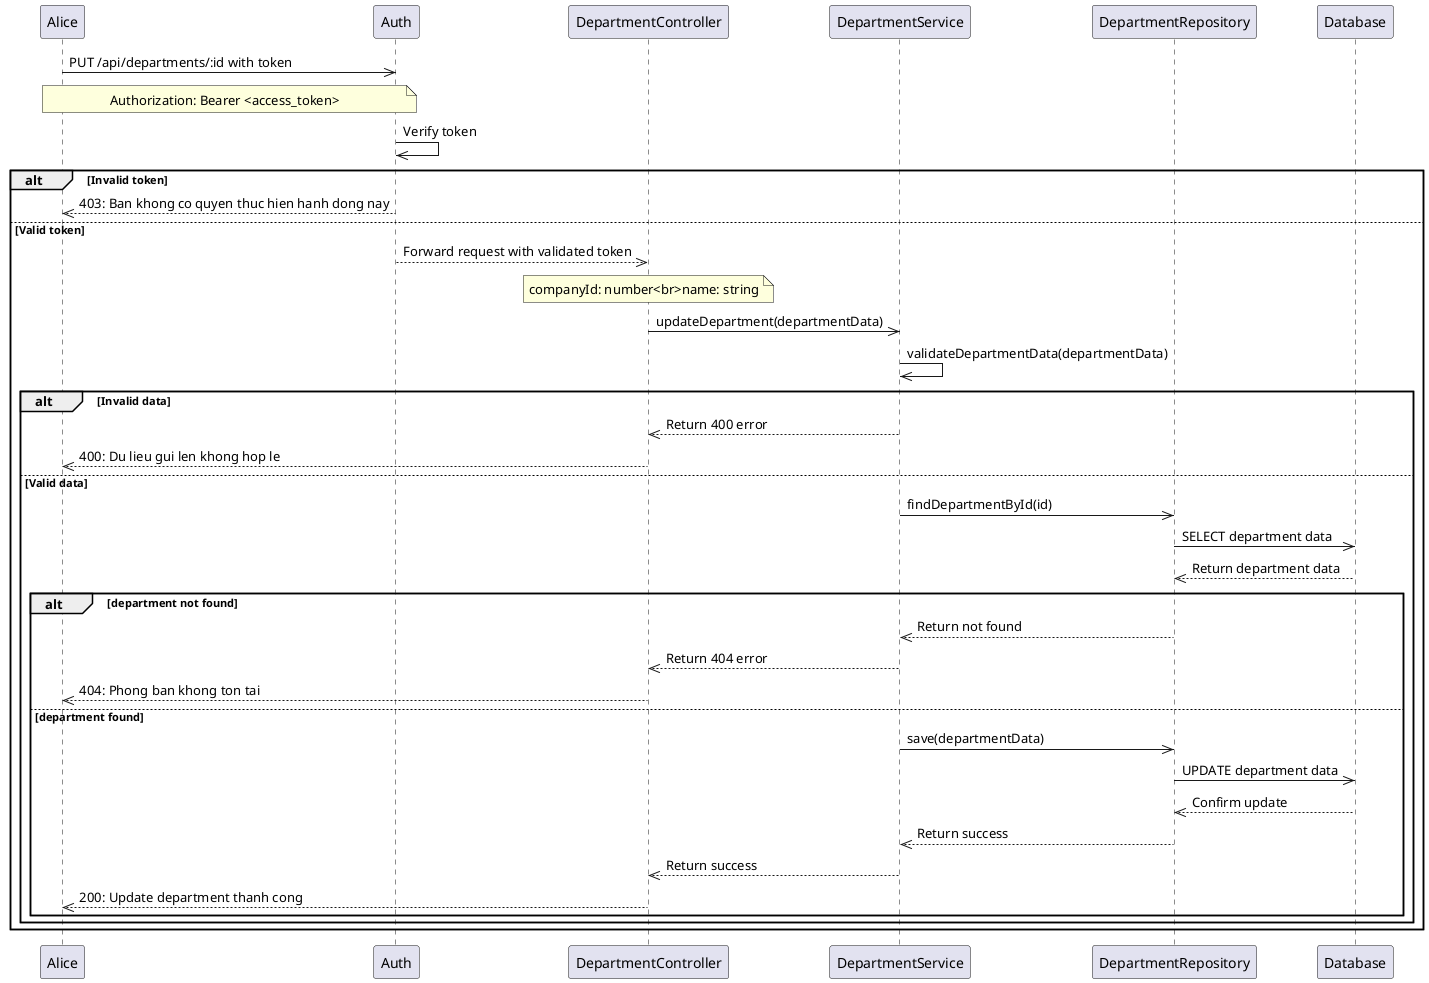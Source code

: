 @startuml
    participant Alice
    participant Auth
    participant DepartmentController
    participant DepartmentService
    participant DepartmentRepository
    participant Database

    Alice->>Auth: PUT /api/departments/:id with token
    Note over Alice,Auth: Authorization: Bearer <access_token>

    Auth->>Auth: Verify token
    alt Invalid token
        Auth-->>Alice: 403: Ban khong co quyen thuc hien hanh dong nay
    else Valid token
        Auth-->>DepartmentController: Forward request with validated token
        Note over DepartmentController: companyId: number<br>name: string

        DepartmentController->>DepartmentService: updateDepartment(departmentData)
        DepartmentService->>DepartmentService: validateDepartmentData(departmentData)
        alt Invalid data
            DepartmentService-->>DepartmentController: Return 400 error
            DepartmentController-->>Alice: 400: Du lieu gui len khong hop le
        else Valid data
            DepartmentService->>DepartmentRepository: findDepartmentById(id)
            DepartmentRepository->>Database: SELECT department data
            Database-->>DepartmentRepository: Return department data
            alt department not found
                DepartmentRepository-->>DepartmentService: Return not found
                DepartmentService-->>DepartmentController: Return 404 error
                DepartmentController-->>Alice: 404: Phong ban khong ton tai
            else department found
                DepartmentService->>DepartmentRepository: save(departmentData)
                DepartmentRepository->>Database: UPDATE department data
                Database-->>DepartmentRepository: Confirm update
                DepartmentRepository-->>DepartmentService: Return success
                DepartmentService-->>DepartmentController: Return success
                DepartmentController-->>Alice: 200: Update department thanh cong
            end
        end
    end
@enduml